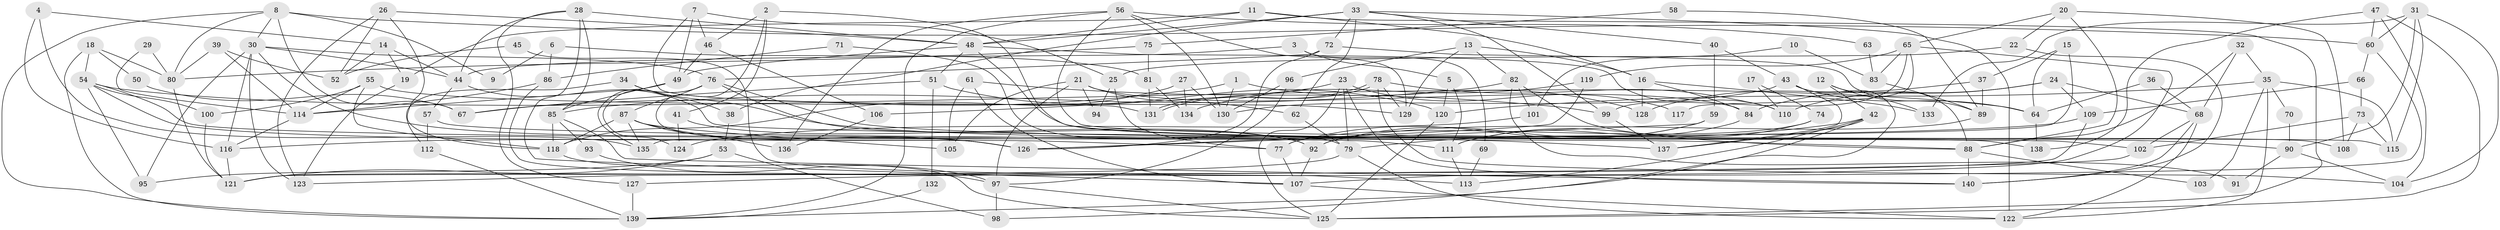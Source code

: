 // coarse degree distribution, {3: 0.2, 7: 0.07142857142857142, 5: 0.08571428571428572, 6: 0.1, 14: 0.02857142857142857, 2: 0.12857142857142856, 4: 0.18571428571428572, 11: 0.014285714285714285, 10: 0.07142857142857142, 8: 0.04285714285714286, 12: 0.04285714285714286, 15: 0.014285714285714285, 13: 0.014285714285714285}
// Generated by graph-tools (version 1.1) at 2025/18/03/04/25 18:18:55]
// undirected, 140 vertices, 280 edges
graph export_dot {
graph [start="1"]
  node [color=gray90,style=filled];
  1;
  2;
  3;
  4;
  5;
  6;
  7;
  8;
  9;
  10;
  11;
  12;
  13;
  14;
  15;
  16;
  17;
  18;
  19;
  20;
  21;
  22;
  23;
  24;
  25;
  26;
  27;
  28;
  29;
  30;
  31;
  32;
  33;
  34;
  35;
  36;
  37;
  38;
  39;
  40;
  41;
  42;
  43;
  44;
  45;
  46;
  47;
  48;
  49;
  50;
  51;
  52;
  53;
  54;
  55;
  56;
  57;
  58;
  59;
  60;
  61;
  62;
  63;
  64;
  65;
  66;
  67;
  68;
  69;
  70;
  71;
  72;
  73;
  74;
  75;
  76;
  77;
  78;
  79;
  80;
  81;
  82;
  83;
  84;
  85;
  86;
  87;
  88;
  89;
  90;
  91;
  92;
  93;
  94;
  95;
  96;
  97;
  98;
  99;
  100;
  101;
  102;
  103;
  104;
  105;
  106;
  107;
  108;
  109;
  110;
  111;
  112;
  113;
  114;
  115;
  116;
  117;
  118;
  119;
  120;
  121;
  122;
  123;
  124;
  125;
  126;
  127;
  128;
  129;
  130;
  131;
  132;
  133;
  134;
  135;
  136;
  137;
  138;
  139;
  140;
  1 -- 67;
  1 -- 130;
  1 -- 128;
  2 -- 138;
  2 -- 126;
  2 -- 41;
  2 -- 46;
  3 -- 44;
  3 -- 5;
  3 -- 69;
  4 -- 116;
  4 -- 135;
  4 -- 14;
  5 -- 120;
  5 -- 111;
  6 -- 81;
  6 -- 86;
  6 -- 9;
  7 -- 49;
  7 -- 46;
  7 -- 25;
  7 -- 131;
  8 -- 80;
  8 -- 139;
  8 -- 9;
  8 -- 30;
  8 -- 60;
  8 -- 67;
  10 -- 83;
  10 -- 101;
  11 -- 19;
  11 -- 48;
  11 -- 16;
  11 -- 125;
  12 -- 42;
  12 -- 88;
  12 -- 133;
  13 -- 16;
  13 -- 82;
  13 -- 96;
  13 -- 129;
  14 -- 44;
  14 -- 19;
  14 -- 52;
  15 -- 64;
  15 -- 37;
  15 -- 135;
  16 -- 133;
  16 -- 84;
  16 -- 128;
  17 -- 74;
  17 -- 110;
  18 -- 80;
  18 -- 54;
  18 -- 50;
  18 -- 139;
  19 -- 123;
  20 -- 22;
  20 -- 65;
  20 -- 88;
  20 -- 108;
  21 -- 97;
  21 -- 62;
  21 -- 84;
  21 -- 94;
  21 -- 105;
  22 -- 140;
  22 -- 25;
  23 -- 106;
  23 -- 125;
  23 -- 79;
  23 -- 117;
  23 -- 140;
  24 -- 68;
  24 -- 84;
  24 -- 109;
  24 -- 110;
  25 -- 77;
  25 -- 94;
  26 -- 48;
  26 -- 118;
  26 -- 52;
  26 -- 123;
  27 -- 130;
  27 -- 118;
  27 -- 134;
  28 -- 85;
  28 -- 127;
  28 -- 44;
  28 -- 48;
  28 -- 107;
  29 -- 80;
  29 -- 114;
  30 -- 95;
  30 -- 44;
  30 -- 76;
  30 -- 116;
  30 -- 123;
  30 -- 126;
  31 -- 104;
  31 -- 60;
  31 -- 90;
  31 -- 115;
  31 -- 133;
  32 -- 35;
  32 -- 88;
  32 -- 68;
  33 -- 48;
  33 -- 122;
  33 -- 38;
  33 -- 40;
  33 -- 62;
  33 -- 72;
  33 -- 99;
  34 -- 112;
  34 -- 38;
  34 -- 137;
  35 -- 122;
  35 -- 115;
  35 -- 70;
  35 -- 103;
  35 -- 120;
  36 -- 64;
  36 -- 68;
  37 -- 89;
  37 -- 128;
  38 -- 53;
  39 -- 114;
  39 -- 52;
  39 -- 80;
  40 -- 59;
  40 -- 43;
  41 -- 92;
  41 -- 124;
  42 -- 79;
  42 -- 137;
  42 -- 98;
  42 -- 113;
  43 -- 137;
  43 -- 64;
  43 -- 130;
  43 -- 139;
  44 -- 57;
  44 -- 102;
  45 -- 113;
  45 -- 52;
  46 -- 49;
  46 -- 106;
  47 -- 104;
  47 -- 60;
  47 -- 125;
  47 -- 138;
  48 -- 49;
  48 -- 51;
  48 -- 108;
  48 -- 110;
  49 -- 114;
  49 -- 85;
  50 -- 67;
  51 -- 120;
  51 -- 67;
  51 -- 132;
  53 -- 121;
  53 -- 98;
  53 -- 95;
  54 -- 77;
  54 -- 100;
  54 -- 64;
  54 -- 95;
  54 -- 111;
  55 -- 129;
  55 -- 118;
  55 -- 100;
  55 -- 114;
  56 -- 129;
  56 -- 139;
  56 -- 63;
  56 -- 115;
  56 -- 130;
  56 -- 136;
  57 -- 88;
  57 -- 112;
  58 -- 75;
  58 -- 89;
  59 -- 92;
  59 -- 126;
  59 -- 77;
  60 -- 107;
  60 -- 66;
  61 -- 105;
  61 -- 107;
  61 -- 99;
  62 -- 79;
  63 -- 83;
  64 -- 138;
  65 -- 99;
  65 -- 121;
  65 -- 83;
  65 -- 117;
  65 -- 119;
  66 -- 73;
  66 -- 109;
  68 -- 102;
  68 -- 122;
  68 -- 140;
  69 -- 113;
  70 -- 90;
  71 -- 86;
  71 -- 79;
  72 -- 126;
  72 -- 76;
  72 -- 89;
  73 -- 108;
  73 -- 115;
  73 -- 102;
  74 -- 77;
  74 -- 111;
  75 -- 81;
  75 -- 80;
  76 -- 87;
  76 -- 90;
  76 -- 92;
  76 -- 124;
  76 -- 135;
  77 -- 107;
  78 -- 131;
  78 -- 131;
  78 -- 110;
  78 -- 104;
  78 -- 129;
  79 -- 123;
  79 -- 122;
  80 -- 121;
  81 -- 134;
  81 -- 131;
  82 -- 88;
  82 -- 85;
  82 -- 91;
  82 -- 101;
  83 -- 89;
  84 -- 111;
  85 -- 140;
  85 -- 118;
  85 -- 93;
  86 -- 114;
  86 -- 97;
  87 -- 135;
  87 -- 105;
  87 -- 118;
  87 -- 126;
  87 -- 136;
  88 -- 140;
  88 -- 103;
  89 -- 92;
  90 -- 91;
  90 -- 104;
  92 -- 107;
  93 -- 97;
  96 -- 130;
  96 -- 97;
  97 -- 125;
  97 -- 98;
  99 -- 137;
  100 -- 121;
  101 -- 124;
  102 -- 127;
  106 -- 136;
  107 -- 122;
  109 -- 116;
  109 -- 121;
  111 -- 113;
  112 -- 139;
  114 -- 116;
  116 -- 121;
  118 -- 125;
  119 -- 126;
  119 -- 134;
  120 -- 125;
  127 -- 139;
  132 -- 139;
}
